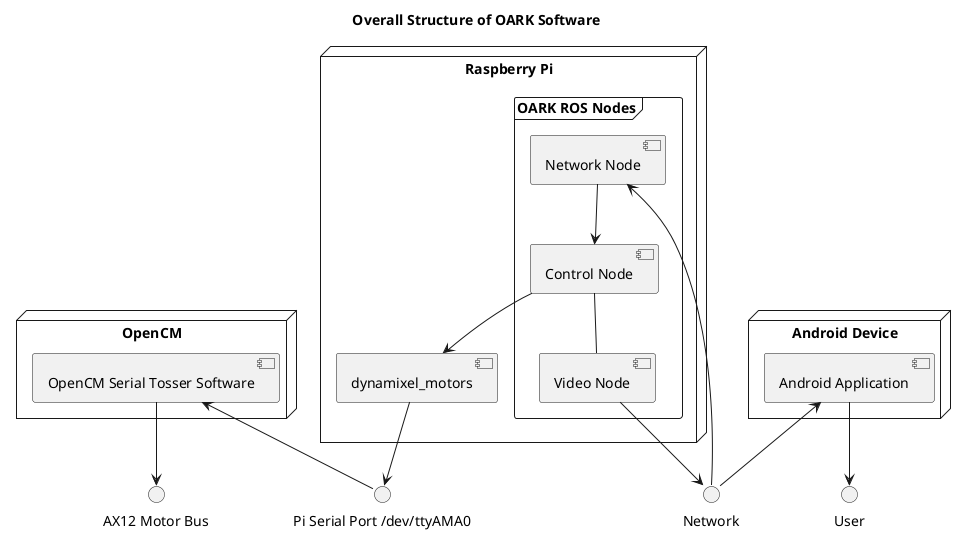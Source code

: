 @startuml

title Overall Structure of OARK Software

() "AX12 Motor Bus" as ax12
() "Pi Serial Port /dev/ttyAMA0" as serial
() "Network" as network
() "User" as user

node "OpenCM" {
    [OpenCM Serial Tosser Software] --> ax12
    [OpenCM Serial Tosser Software] <-- serial
}

node "Raspberry Pi" {
    [dynamixel_motors] --> serial
    frame "OARK ROS Nodes" {
        [Control Node] --> [dynamixel_motors]
        [Network Node] --> [Control Node]
        [Network Node] <-- network
        [Control Node] -- [Video Node]
        [Video Node] --> network
    }
    
}


node "Android Device" {
    [Android Application] <-- network
    [Android Application] --> user
}


@enduml
